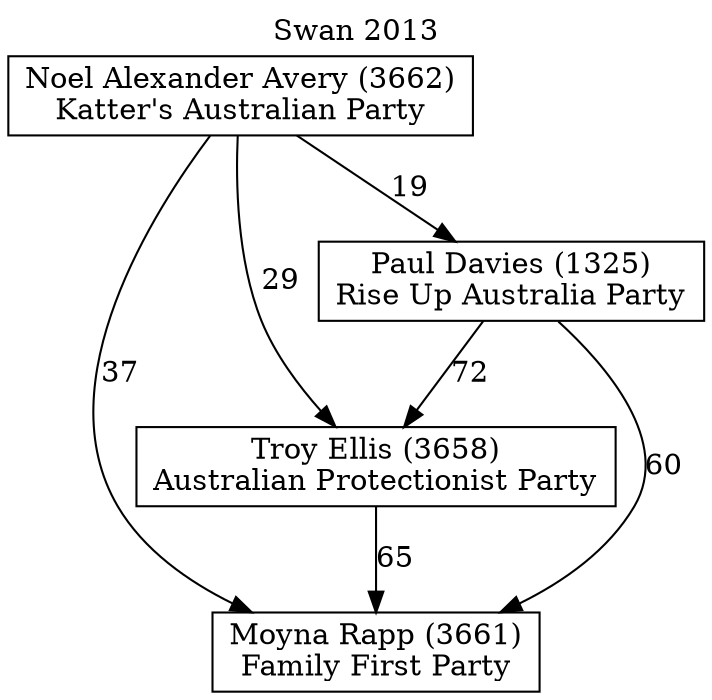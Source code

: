 // House preference flow
digraph "Moyna Rapp (3661)_Swan_2013" {
	graph [label="Swan 2013" labelloc=t mclimit=10]
	node [shape=box]
	"Moyna Rapp (3661)" [label="Moyna Rapp (3661)
Family First Party"]
	"Troy Ellis (3658)" [label="Troy Ellis (3658)
Australian Protectionist Party"]
	"Paul Davies (1325)" [label="Paul Davies (1325)
Rise Up Australia Party"]
	"Noel Alexander Avery (3662)" [label="Noel Alexander Avery (3662)
Katter's Australian Party"]
	"Troy Ellis (3658)" -> "Moyna Rapp (3661)" [label=65]
	"Paul Davies (1325)" -> "Troy Ellis (3658)" [label=72]
	"Noel Alexander Avery (3662)" -> "Paul Davies (1325)" [label=19]
	"Paul Davies (1325)" -> "Moyna Rapp (3661)" [label=60]
	"Noel Alexander Avery (3662)" -> "Moyna Rapp (3661)" [label=37]
	"Noel Alexander Avery (3662)" -> "Troy Ellis (3658)" [label=29]
}
